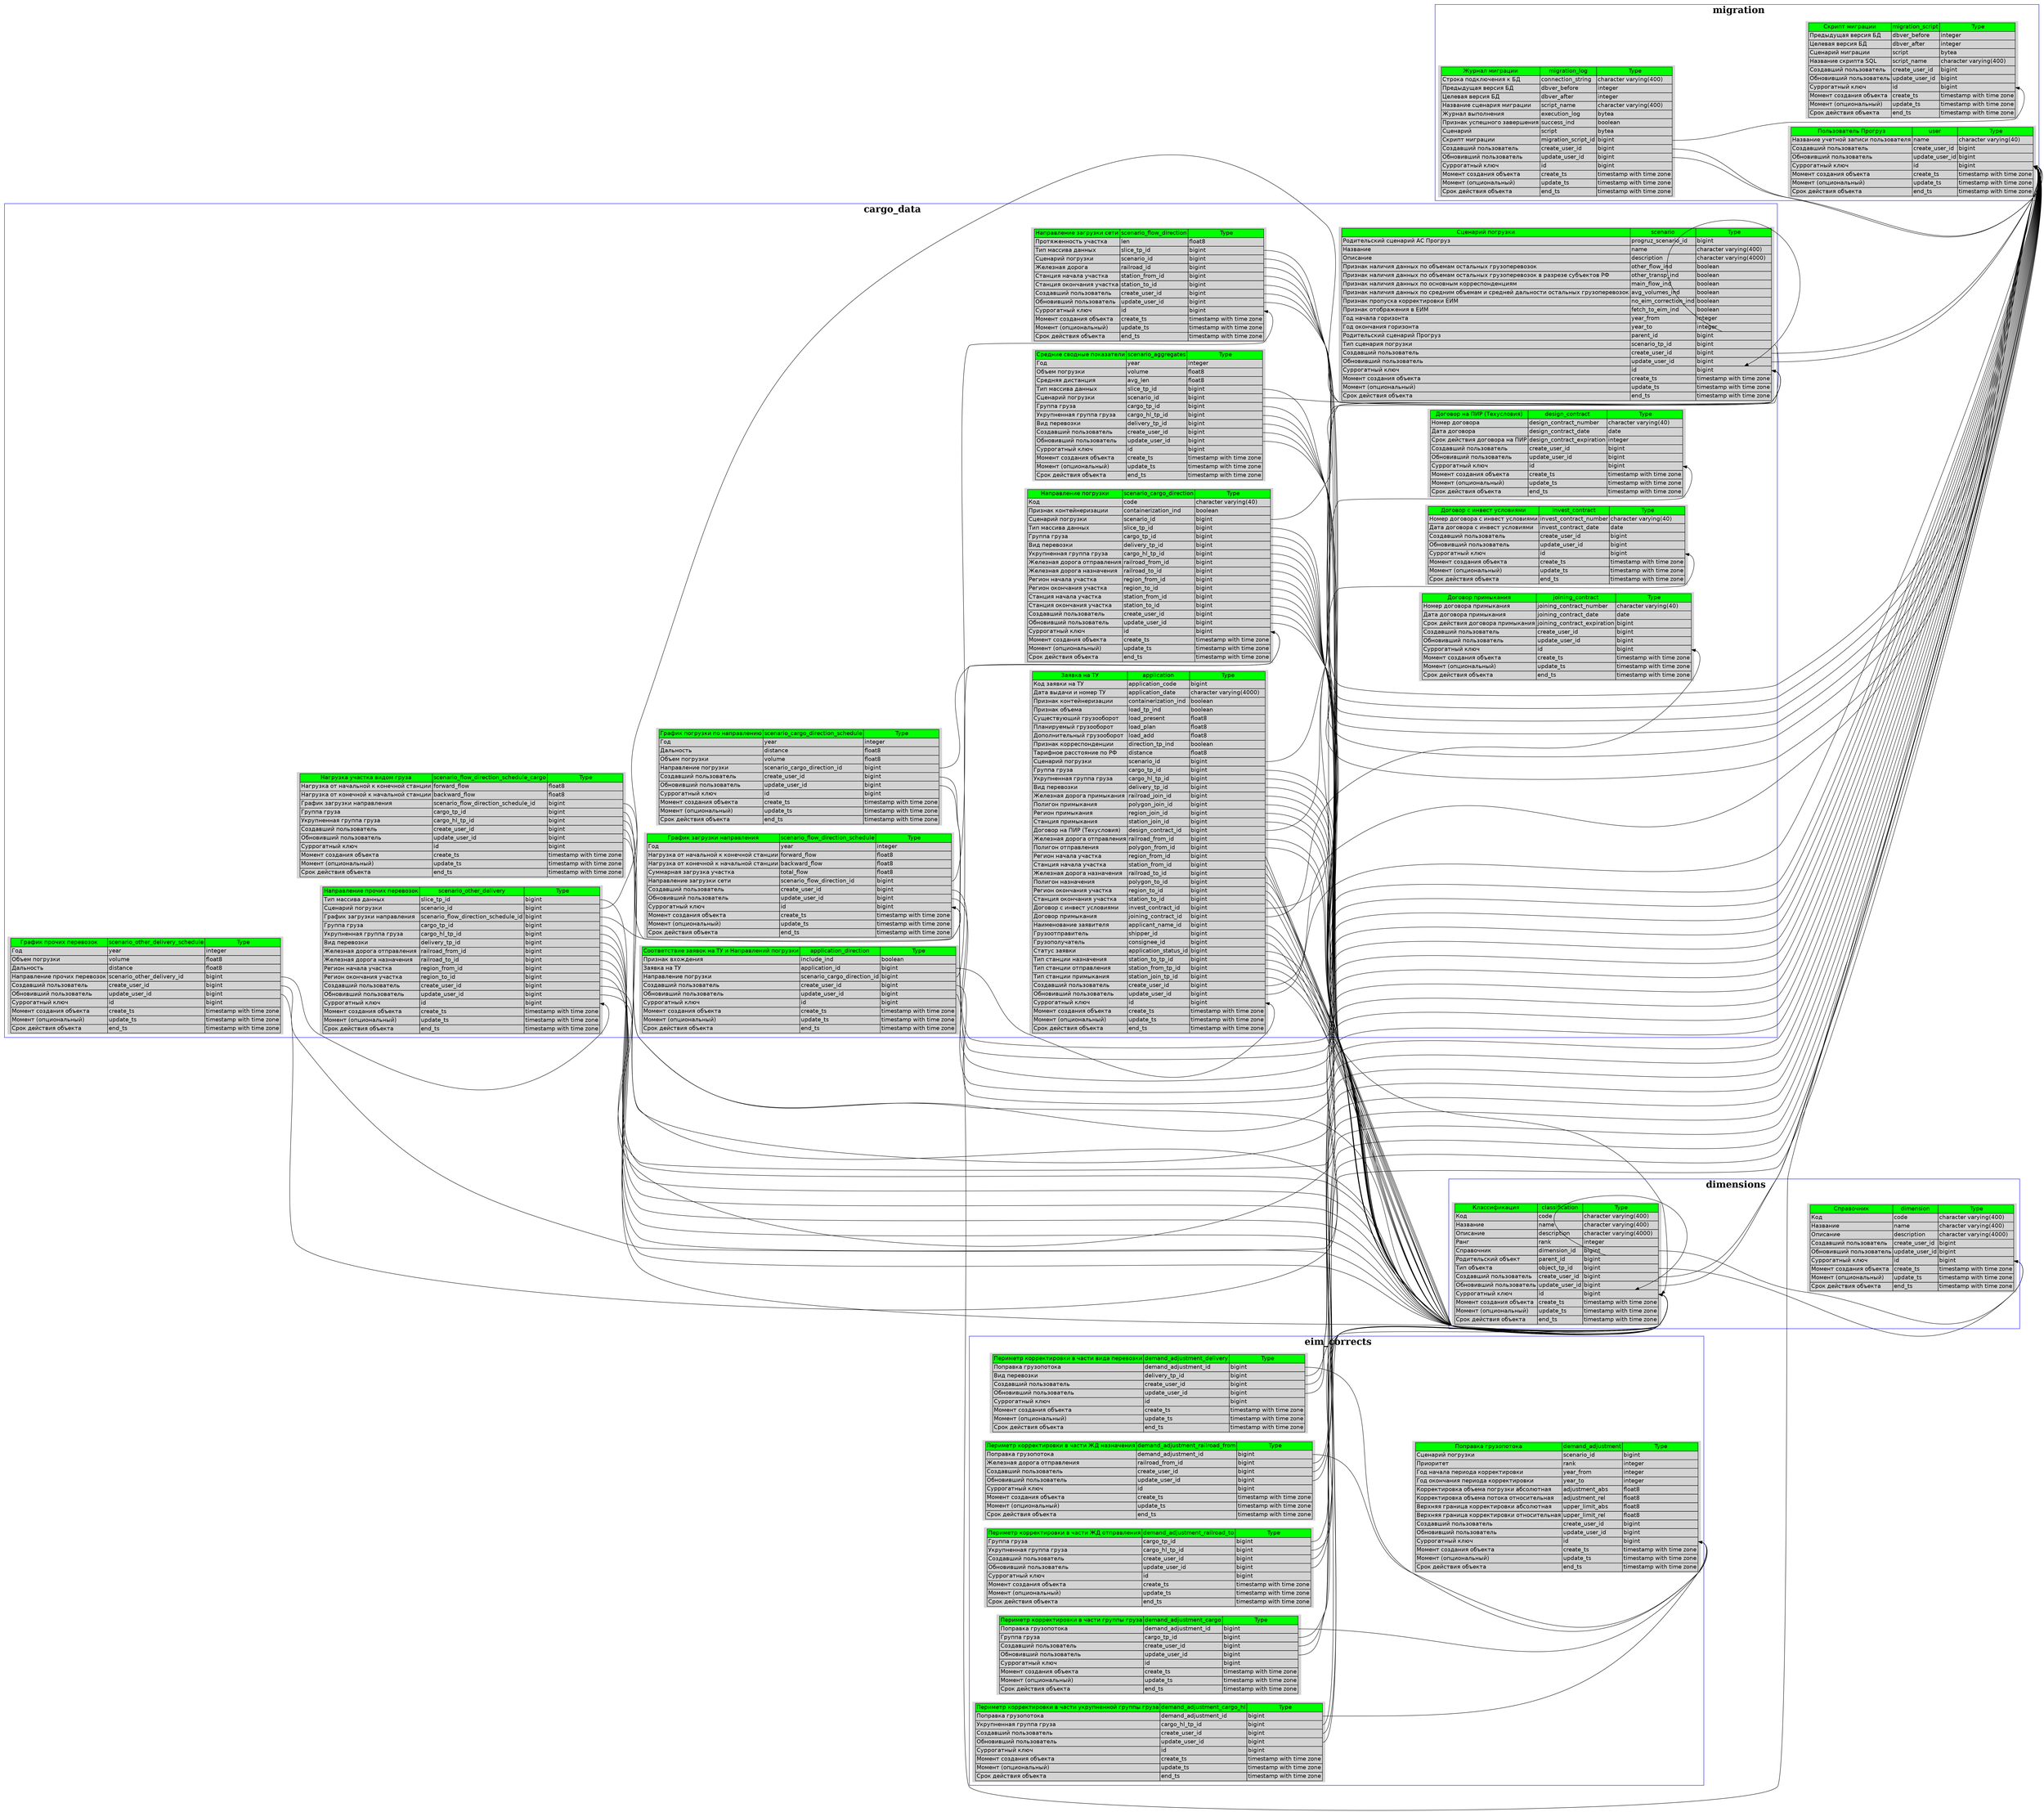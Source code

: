 digraph logic_model {
	graph [fontsize="25pt" layout=dot rankdir=LR ratio=auto]
	node [fontname=Helvetica]
	subgraph cluster_0 {
		node [fontname=Helvetica fontsize="15pt" shape=plaintext style=filled]
		color=blue
		label=< <B>migration</B>>
	}
	subgraph cluster_0 {
		node [fontname=Helvetica fontsize="15pt" shape=plaintext style=filled]
		color=blue
		label=< <B>migration</B>>
		"Журнал миграции" [label=<<TABLE BORDER="0" CELLBORDER="1" CELLSPACING="0"><TR><TD bgcolor="green">Журнал миграции</TD><TD bgcolor="green">migration_log</TD><TD bgcolor="green" PORT="0"> Type</TD></TR><TR><TD align="left">Строка подключения к БД</TD><TD align="left">connection_string</TD><TD align="left" PORT="1">character varying(400)</TD></TR><TR><TD align="left">Предыдущая версия БД</TD><TD align="left">dbver_before</TD><TD align="left" PORT="2">integer</TD></TR><TR><TD align="left">Целевая версия БД</TD><TD align="left">dbver_after</TD><TD align="left" PORT="3">integer</TD></TR><TR><TD align="left">Название сценария миграции</TD><TD align="left">script_name</TD><TD align="left" PORT="4">character varying(400)</TD></TR><TR><TD align="left">Журнал выполнения</TD><TD align="left">execution_log</TD><TD align="left" PORT="5">bytea</TD></TR><TR><TD align="left">Признак успешного завершения</TD><TD align="left">success_ind</TD><TD align="left" PORT="6">boolean</TD></TR><TR><TD align="left">Сценарий</TD><TD align="left">script</TD><TD align="left" PORT="7">bytea</TD></TR><TR><TD align="left">Скрипт миграции</TD><TD align="left">migration_script_id</TD><TD align="left" PORT="8">bigint</TD></TR><TR><TD align="left">Создавший пользователь</TD><TD align="left">create_user_id</TD><TD align="left" PORT="9">bigint</TD></TR><TR><TD align="left">Обновивший пользователь</TD><TD align="left">update_user_id</TD><TD align="left" PORT="10">bigint</TD></TR><TR><TD align="left">Суррогатный ключ</TD><TD align="left">id</TD><TD align="left" PORT="11">bigint</TD></TR><TR><TD align="left">Момент создания объекта</TD><TD align="left">create_ts</TD><TD align="left" PORT="12">timestamp with time zone</TD></TR><TR><TD align="left">Момент (опциональный)</TD><TD align="left">update_ts</TD><TD align="left" PORT="13">timestamp with time zone</TD></TR><TR><TD align="left">Срок действия объекта</TD><TD align="left">end_ts</TD><TD align="left" PORT="14">timestamp with time zone</TD></TR></TABLE>>]
		"Скрипт миграции" [label=<<TABLE BORDER="0" CELLBORDER="1" CELLSPACING="0"><TR><TD bgcolor="green">Скрипт миграции</TD><TD bgcolor="green">migration_script</TD><TD bgcolor="green" PORT="0"> Type</TD></TR><TR><TD align="left">Предыдущая версия БД</TD><TD align="left">dbver_before</TD><TD align="left" PORT="1">integer</TD></TR><TR><TD align="left">Целевая версия БД</TD><TD align="left">dbver_after</TD><TD align="left" PORT="2">integer</TD></TR><TR><TD align="left">Сценарий миграции</TD><TD align="left">script</TD><TD align="left" PORT="3">bytea</TD></TR><TR><TD align="left">Название скрипта SQL</TD><TD align="left">script_name</TD><TD align="left" PORT="4">character varying(400)</TD></TR><TR><TD align="left">Создавший пользователь</TD><TD align="left">create_user_id</TD><TD align="left" PORT="5">bigint</TD></TR><TR><TD align="left">Обновивший пользователь</TD><TD align="left">update_user_id</TD><TD align="left" PORT="6">bigint</TD></TR><TR><TD align="left">Суррогатный ключ</TD><TD align="left">id</TD><TD align="left" PORT="7">bigint</TD></TR><TR><TD align="left">Момент создания объекта</TD><TD align="left">create_ts</TD><TD align="left" PORT="8">timestamp with time zone</TD></TR><TR><TD align="left">Момент (опциональный)</TD><TD align="left">update_ts</TD><TD align="left" PORT="9">timestamp with time zone</TD></TR><TR><TD align="left">Срок действия объекта</TD><TD align="left">end_ts</TD><TD align="left" PORT="10">timestamp with time zone</TD></TR></TABLE>>]
		"Журнал миграции":8 -> "Скрипт миграции":7
		"Журнал миграции":9 -> "Пользователь Прогруз":4
		"Журнал миграции":10 -> "Пользователь Прогруз":4
	}
	subgraph cluster_1 {
		node [fontname=Helvetica fontsize="15pt" shape=plaintext style=filled]
		color=blue
		label=< <B>dimensions</B>>
	}
	subgraph cluster_1 {
		node [fontname=Helvetica fontsize="15pt" shape=plaintext style=filled]
		color=blue
		label=< <B>dimensions</B>>
		"Классификация" [label=<<TABLE BORDER="0" CELLBORDER="1" CELLSPACING="0"><TR><TD bgcolor="green">Классификация</TD><TD bgcolor="green">classification</TD><TD bgcolor="green" PORT="0"> Type</TD></TR><TR><TD align="left">Код</TD><TD align="left">code</TD><TD align="left" PORT="1">character varying(400)</TD></TR><TR><TD align="left">Название</TD><TD align="left">name</TD><TD align="left" PORT="2">character varying(400)</TD></TR><TR><TD align="left">Описание</TD><TD align="left">description</TD><TD align="left" PORT="3">character varying(4000)</TD></TR><TR><TD align="left">Ранг</TD><TD align="left">rank</TD><TD align="left" PORT="4">integer</TD></TR><TR><TD align="left">Справочник</TD><TD align="left">dimension_id</TD><TD align="left" PORT="5">bigint</TD></TR><TR><TD align="left">Родительский объект</TD><TD align="left">parent_id</TD><TD align="left" PORT="6">bigint</TD></TR><TR><TD align="left">Тип объекта</TD><TD align="left">object_tp_id</TD><TD align="left" PORT="7">bigint</TD></TR><TR><TD align="left">Создавший пользователь</TD><TD align="left">create_user_id</TD><TD align="left" PORT="8">bigint</TD></TR><TR><TD align="left">Обновивший пользователь</TD><TD align="left">update_user_id</TD><TD align="left" PORT="9">bigint</TD></TR><TR><TD align="left">Суррогатный ключ</TD><TD align="left">id</TD><TD align="left" PORT="10">bigint</TD></TR><TR><TD align="left">Момент создания объекта</TD><TD align="left">create_ts</TD><TD align="left" PORT="11">timestamp with time zone</TD></TR><TR><TD align="left">Момент (опциональный)</TD><TD align="left">update_ts</TD><TD align="left" PORT="12">timestamp with time zone</TD></TR><TR><TD align="left">Срок действия объекта</TD><TD align="left">end_ts</TD><TD align="left" PORT="13">timestamp with time zone</TD></TR></TABLE>>]
		"Справочник" [label=<<TABLE BORDER="0" CELLBORDER="1" CELLSPACING="0"><TR><TD bgcolor="green">Справочник</TD><TD bgcolor="green">dimension</TD><TD bgcolor="green" PORT="0"> Type</TD></TR><TR><TD align="left">Код</TD><TD align="left">code</TD><TD align="left" PORT="1">character varying(400)</TD></TR><TR><TD align="left">Название</TD><TD align="left">name</TD><TD align="left" PORT="2">character varying(400)</TD></TR><TR><TD align="left">Описание</TD><TD align="left">description</TD><TD align="left" PORT="3">character varying(4000)</TD></TR><TR><TD align="left">Создавший пользователь</TD><TD align="left">create_user_id</TD><TD align="left" PORT="4">bigint</TD></TR><TR><TD align="left">Обновивший пользователь</TD><TD align="left">update_user_id</TD><TD align="left" PORT="5">bigint</TD></TR><TR><TD align="left">Суррогатный ключ</TD><TD align="left">id</TD><TD align="left" PORT="6">bigint</TD></TR><TR><TD align="left">Момент создания объекта</TD><TD align="left">create_ts</TD><TD align="left" PORT="7">timestamp with time zone</TD></TR><TR><TD align="left">Момент (опциональный)</TD><TD align="left">update_ts</TD><TD align="left" PORT="8">timestamp with time zone</TD></TR><TR><TD align="left">Срок действия объекта</TD><TD align="left">end_ts</TD><TD align="left" PORT="9">timestamp with time zone</TD></TR></TABLE>>]
		"Пользователь Прогруз" [label=<<TABLE BORDER="0" CELLBORDER="1" CELLSPACING="0"><TR><TD bgcolor="green">Пользователь Прогруз</TD><TD bgcolor="green">user</TD><TD bgcolor="green" PORT="0"> Type</TD></TR><TR><TD align="left">Название учетной записи пользователя</TD><TD align="left">name</TD><TD align="left" PORT="1">character varying(40)</TD></TR><TR><TD align="left">Создавший пользователь</TD><TD align="left">create_user_id</TD><TD align="left" PORT="2">bigint</TD></TR><TR><TD align="left">Обновивший пользователь</TD><TD align="left">update_user_id</TD><TD align="left" PORT="3">bigint</TD></TR><TR><TD align="left">Суррогатный ключ</TD><TD align="left">id</TD><TD align="left" PORT="4">bigint</TD></TR><TR><TD align="left">Момент создания объекта</TD><TD align="left">create_ts</TD><TD align="left" PORT="5">timestamp with time zone</TD></TR><TR><TD align="left">Момент (опциональный)</TD><TD align="left">update_ts</TD><TD align="left" PORT="6">timestamp with time zone</TD></TR><TR><TD align="left">Срок действия объекта</TD><TD align="left">end_ts</TD><TD align="left" PORT="7">timestamp with time zone</TD></TR></TABLE>>]
		"Классификация":5 -> "Справочник":6
		"Классификация":6 -> "Классификация":10
		"Классификация":7 -> "Справочник":6
		"Классификация":8 -> "Пользователь Прогруз":4
		"Классификация":9 -> "Пользователь Прогруз":4
	}
	subgraph cluster_2 {
		node [fontname=Helvetica fontsize="15pt" shape=plaintext style=filled]
		color=blue
		label=< <B>cargo_data</B>>
	}
	subgraph cluster_2 {
		node [fontname=Helvetica fontsize="15pt" shape=plaintext style=filled]
		color=blue
		label=< <B>cargo_data</B>>
		"Сценарий погрузки" [label=<<TABLE BORDER="0" CELLBORDER="1" CELLSPACING="0"><TR><TD bgcolor="green">Сценарий погрузки</TD><TD bgcolor="green">scenario</TD><TD bgcolor="green" PORT="0"> Type</TD></TR><TR><TD align="left">Родительский сценарий АС Прогруз</TD><TD align="left">progruz_scenario_id</TD><TD align="left" PORT="1">bigint</TD></TR><TR><TD align="left">Название</TD><TD align="left">name</TD><TD align="left" PORT="2">character varying(400)</TD></TR><TR><TD align="left">Описание</TD><TD align="left">description</TD><TD align="left" PORT="3">character varying(4000)</TD></TR><TR><TD align="left">Признак наличия данных по объемам остальных грузоперевозок</TD><TD align="left">other_flow_ind</TD><TD align="left" PORT="4">boolean</TD></TR><TR><TD align="left">Признак наличия данных по объемам остальных грузоперевозок в разрезе субъектов РФ</TD><TD align="left">other_transp_ind</TD><TD align="left" PORT="5">boolean</TD></TR><TR><TD align="left">Признак наличия данных по основным корреспонденциям</TD><TD align="left">main_flow_ind</TD><TD align="left" PORT="6">boolean</TD></TR><TR><TD align="left">Признак наличия данных по средним объемам и средней дальности остальных грузоперевозок</TD><TD align="left">avg_volumes_ind</TD><TD align="left" PORT="7">boolean</TD></TR><TR><TD align="left">Признак пропуска корректировки ЕИМ</TD><TD align="left">no_eim_correction_ind</TD><TD align="left" PORT="8">boolean</TD></TR><TR><TD align="left">Признак отображения в ЕИМ</TD><TD align="left">fetch_to_eim_ind</TD><TD align="left" PORT="9">boolean</TD></TR><TR><TD align="left">Год начала горизонта</TD><TD align="left">year_from</TD><TD align="left" PORT="10">integer</TD></TR><TR><TD align="left">Год окончания горизонта</TD><TD align="left">year_to</TD><TD align="left" PORT="11">integer</TD></TR><TR><TD align="left">Родительский сценарий Прогруз</TD><TD align="left">parent_id</TD><TD align="left" PORT="12">bigint</TD></TR><TR><TD align="left">Тип сценария погрузки</TD><TD align="left">scenario_tp_id</TD><TD align="left" PORT="13">bigint</TD></TR><TR><TD align="left">Создавший пользователь</TD><TD align="left">create_user_id</TD><TD align="left" PORT="14">bigint</TD></TR><TR><TD align="left">Обновивший пользователь</TD><TD align="left">update_user_id</TD><TD align="left" PORT="15">bigint</TD></TR><TR><TD align="left">Суррогатный ключ</TD><TD align="left">id</TD><TD align="left" PORT="16">bigint</TD></TR><TR><TD align="left">Момент создания объекта</TD><TD align="left">create_ts</TD><TD align="left" PORT="17">timestamp with time zone</TD></TR><TR><TD align="left">Момент (опциональный)</TD><TD align="left">update_ts</TD><TD align="left" PORT="18">timestamp with time zone</TD></TR><TR><TD align="left">Срок действия объекта</TD><TD align="left">end_ts</TD><TD align="left" PORT="19">timestamp with time zone</TD></TR></TABLE>>]
		"Направление погрузки" [label=<<TABLE BORDER="0" CELLBORDER="1" CELLSPACING="0"><TR><TD bgcolor="green">Направление погрузки</TD><TD bgcolor="green">scenario_cargo_direction</TD><TD bgcolor="green" PORT="0"> Type</TD></TR><TR><TD align="left">Код</TD><TD align="left">code</TD><TD align="left" PORT="1">character varying(40)</TD></TR><TR><TD align="left">Признак контейнеризации</TD><TD align="left">containerization_ind</TD><TD align="left" PORT="2">boolean</TD></TR><TR><TD align="left">Сценарий погрузки</TD><TD align="left">scenario_id</TD><TD align="left" PORT="3">bigint</TD></TR><TR><TD align="left">Тип массива данных</TD><TD align="left">slice_tp_id</TD><TD align="left" PORT="4">bigint</TD></TR><TR><TD align="left">Группа груза</TD><TD align="left">cargo_tp_id</TD><TD align="left" PORT="5">bigint</TD></TR><TR><TD align="left">Вид перевозки</TD><TD align="left">delivery_tp_id</TD><TD align="left" PORT="6">bigint</TD></TR><TR><TD align="left">Укрупненная группа груза</TD><TD align="left">cargo_hl_tp_id</TD><TD align="left" PORT="7">bigint</TD></TR><TR><TD align="left">Железная дорога отправления</TD><TD align="left">railroad_from_id</TD><TD align="left" PORT="8">bigint</TD></TR><TR><TD align="left">Железная дорога назначения</TD><TD align="left">railroad_to_id</TD><TD align="left" PORT="9">bigint</TD></TR><TR><TD align="left">Регион начала участка</TD><TD align="left">region_from_id</TD><TD align="left" PORT="10">bigint</TD></TR><TR><TD align="left">Регион окончания участка</TD><TD align="left">region_to_id</TD><TD align="left" PORT="11">bigint</TD></TR><TR><TD align="left">Станция начала участка</TD><TD align="left">station_from_id</TD><TD align="left" PORT="12">bigint</TD></TR><TR><TD align="left">Станция окончания участка</TD><TD align="left">station_to_id</TD><TD align="left" PORT="13">bigint</TD></TR><TR><TD align="left">Создавший пользователь</TD><TD align="left">create_user_id</TD><TD align="left" PORT="14">bigint</TD></TR><TR><TD align="left">Обновивший пользователь</TD><TD align="left">update_user_id</TD><TD align="left" PORT="15">bigint</TD></TR><TR><TD align="left">Суррогатный ключ</TD><TD align="left">id</TD><TD align="left" PORT="16">bigint</TD></TR><TR><TD align="left">Момент создания объекта</TD><TD align="left">create_ts</TD><TD align="left" PORT="17">timestamp with time zone</TD></TR><TR><TD align="left">Момент (опциональный)</TD><TD align="left">update_ts</TD><TD align="left" PORT="18">timestamp with time zone</TD></TR><TR><TD align="left">Срок действия объекта</TD><TD align="left">end_ts</TD><TD align="left" PORT="19">timestamp with time zone</TD></TR></TABLE>>]
		"График погрузки по направлению" [label=<<TABLE BORDER="0" CELLBORDER="1" CELLSPACING="0"><TR><TD bgcolor="green">График погрузки по направлению</TD><TD bgcolor="green">scenario_cargo_direction_schedule</TD><TD bgcolor="green" PORT="0"> Type</TD></TR><TR><TD align="left">Год</TD><TD align="left">year</TD><TD align="left" PORT="1">integer</TD></TR><TR><TD align="left">Дальность</TD><TD align="left">distance</TD><TD align="left" PORT="2">float8</TD></TR><TR><TD align="left">Объем погрузки</TD><TD align="left">volume</TD><TD align="left" PORT="3">float8</TD></TR><TR><TD align="left">Направление погрузки</TD><TD align="left">scenario_cargo_direction_id</TD><TD align="left" PORT="4">bigint</TD></TR><TR><TD align="left">Создавший пользователь</TD><TD align="left">create_user_id</TD><TD align="left" PORT="5">bigint</TD></TR><TR><TD align="left">Обновивший пользователь</TD><TD align="left">update_user_id</TD><TD align="left" PORT="6">bigint</TD></TR><TR><TD align="left">Суррогатный ключ</TD><TD align="left">id</TD><TD align="left" PORT="7">bigint</TD></TR><TR><TD align="left">Момент создания объекта</TD><TD align="left">create_ts</TD><TD align="left" PORT="8">timestamp with time zone</TD></TR><TR><TD align="left">Момент (опциональный)</TD><TD align="left">update_ts</TD><TD align="left" PORT="9">timestamp with time zone</TD></TR><TR><TD align="left">Срок действия объекта</TD><TD align="left">end_ts</TD><TD align="left" PORT="10">timestamp with time zone</TD></TR></TABLE>>]
		"Направление загрузки сети" [label=<<TABLE BORDER="0" CELLBORDER="1" CELLSPACING="0"><TR><TD bgcolor="green">Направление загрузки сети</TD><TD bgcolor="green">scenario_flow_direction</TD><TD bgcolor="green" PORT="0"> Type</TD></TR><TR><TD align="left">Протяженность участка</TD><TD align="left">len</TD><TD align="left" PORT="1">float8</TD></TR><TR><TD align="left">Тип массива данных</TD><TD align="left">slice_tp_id</TD><TD align="left" PORT="2">bigint</TD></TR><TR><TD align="left">Сценарий погрузки</TD><TD align="left">scenario_id</TD><TD align="left" PORT="3">bigint</TD></TR><TR><TD align="left">Железная дорога</TD><TD align="left">railroad_id</TD><TD align="left" PORT="4">bigint</TD></TR><TR><TD align="left">Станция начала участка</TD><TD align="left">station_from_id</TD><TD align="left" PORT="5">bigint</TD></TR><TR><TD align="left">Станция окончания участка</TD><TD align="left">station_to_id</TD><TD align="left" PORT="6">bigint</TD></TR><TR><TD align="left">Создавший пользователь</TD><TD align="left">create_user_id</TD><TD align="left" PORT="7">bigint</TD></TR><TR><TD align="left">Обновивший пользователь</TD><TD align="left">update_user_id</TD><TD align="left" PORT="8">bigint</TD></TR><TR><TD align="left">Суррогатный ключ</TD><TD align="left">id</TD><TD align="left" PORT="9">bigint</TD></TR><TR><TD align="left">Момент создания объекта</TD><TD align="left">create_ts</TD><TD align="left" PORT="10">timestamp with time zone</TD></TR><TR><TD align="left">Момент (опциональный)</TD><TD align="left">update_ts</TD><TD align="left" PORT="11">timestamp with time zone</TD></TR><TR><TD align="left">Срок действия объекта</TD><TD align="left">end_ts</TD><TD align="left" PORT="12">timestamp with time zone</TD></TR></TABLE>>]
		"График загрузки направления" [label=<<TABLE BORDER="0" CELLBORDER="1" CELLSPACING="0"><TR><TD bgcolor="green">График загрузки направления</TD><TD bgcolor="green">scenario_flow_direction_schedule</TD><TD bgcolor="green" PORT="0"> Type</TD></TR><TR><TD align="left">Год</TD><TD align="left">year</TD><TD align="left" PORT="1">integer</TD></TR><TR><TD align="left">Нагрузка от начальной к конечной станции</TD><TD align="left">forward_flow</TD><TD align="left" PORT="2">float8</TD></TR><TR><TD align="left">Нагрузка от конечной к начальной станции</TD><TD align="left">backward_flow</TD><TD align="left" PORT="3">float8</TD></TR><TR><TD align="left">Суммарная загрузка участка</TD><TD align="left">total_flow</TD><TD align="left" PORT="4">float8</TD></TR><TR><TD align="left">Направление загрузки сети</TD><TD align="left">scenario_flow_direction_id</TD><TD align="left" PORT="5">bigint</TD></TR><TR><TD align="left">Создавший пользователь</TD><TD align="left">create_user_id</TD><TD align="left" PORT="6">bigint</TD></TR><TR><TD align="left">Обновивший пользователь</TD><TD align="left">update_user_id</TD><TD align="left" PORT="7">bigint</TD></TR><TR><TD align="left">Суррогатный ключ</TD><TD align="left">id</TD><TD align="left" PORT="8">bigint</TD></TR><TR><TD align="left">Момент создания объекта</TD><TD align="left">create_ts</TD><TD align="left" PORT="9">timestamp with time zone</TD></TR><TR><TD align="left">Момент (опциональный)</TD><TD align="left">update_ts</TD><TD align="left" PORT="10">timestamp with time zone</TD></TR><TR><TD align="left">Срок действия объекта</TD><TD align="left">end_ts</TD><TD align="left" PORT="11">timestamp with time zone</TD></TR></TABLE>>]
		"Нагрузка участка видом груза" [label=<<TABLE BORDER="0" CELLBORDER="1" CELLSPACING="0"><TR><TD bgcolor="green">Нагрузка участка видом груза</TD><TD bgcolor="green">scenario_flow_direction_schedule_cargo</TD><TD bgcolor="green" PORT="0"> Type</TD></TR><TR><TD align="left">Нагрузка от начальной к конечной станции</TD><TD align="left">forward_flow</TD><TD align="left" PORT="1">float8</TD></TR><TR><TD align="left">Нагрузка от конечной к начальной станции</TD><TD align="left">backward_flow</TD><TD align="left" PORT="2">float8</TD></TR><TR><TD align="left">График загрузки направления</TD><TD align="left">scenario_flow_direction_schedule_id</TD><TD align="left" PORT="3">bigint</TD></TR><TR><TD align="left">Группа груза</TD><TD align="left">cargo_tp_id</TD><TD align="left" PORT="4">bigint</TD></TR><TR><TD align="left">Укрупненная группа груза</TD><TD align="left">cargo_hl_tp_id</TD><TD align="left" PORT="5">bigint</TD></TR><TR><TD align="left">Создавший пользователь</TD><TD align="left">create_user_id</TD><TD align="left" PORT="6">bigint</TD></TR><TR><TD align="left">Обновивший пользователь</TD><TD align="left">update_user_id</TD><TD align="left" PORT="7">bigint</TD></TR><TR><TD align="left">Суррогатный ключ</TD><TD align="left">id</TD><TD align="left" PORT="8">bigint</TD></TR><TR><TD align="left">Момент создания объекта</TD><TD align="left">create_ts</TD><TD align="left" PORT="9">timestamp with time zone</TD></TR><TR><TD align="left">Момент (опциональный)</TD><TD align="left">update_ts</TD><TD align="left" PORT="10">timestamp with time zone</TD></TR><TR><TD align="left">Срок действия объекта</TD><TD align="left">end_ts</TD><TD align="left" PORT="11">timestamp with time zone</TD></TR></TABLE>>]
		"Средние сводные показатели" [label=<<TABLE BORDER="0" CELLBORDER="1" CELLSPACING="0"><TR><TD bgcolor="green">Средние сводные показатели</TD><TD bgcolor="green">scenario_aggregates</TD><TD bgcolor="green" PORT="0"> Type</TD></TR><TR><TD align="left">Год</TD><TD align="left">year</TD><TD align="left" PORT="1">integer</TD></TR><TR><TD align="left">Объем погрузки</TD><TD align="left">volume</TD><TD align="left" PORT="2">float8</TD></TR><TR><TD align="left">Средняя дистанция</TD><TD align="left">avg_len</TD><TD align="left" PORT="3">float8</TD></TR><TR><TD align="left">Тип массива данных</TD><TD align="left">slice_tp_id</TD><TD align="left" PORT="4">bigint</TD></TR><TR><TD align="left">Сценарий погрузки</TD><TD align="left">scenario_id</TD><TD align="left" PORT="5">bigint</TD></TR><TR><TD align="left">Группа груза</TD><TD align="left">cargo_tp_id</TD><TD align="left" PORT="6">bigint</TD></TR><TR><TD align="left">Укрупненная группа груза</TD><TD align="left">cargo_hl_tp_id</TD><TD align="left" PORT="7">bigint</TD></TR><TR><TD align="left">Вид перевозки</TD><TD align="left">delivery_tp_id</TD><TD align="left" PORT="8">bigint</TD></TR><TR><TD align="left">Создавший пользователь</TD><TD align="left">create_user_id</TD><TD align="left" PORT="9">bigint</TD></TR><TR><TD align="left">Обновивший пользователь</TD><TD align="left">update_user_id</TD><TD align="left" PORT="10">bigint</TD></TR><TR><TD align="left">Суррогатный ключ</TD><TD align="left">id</TD><TD align="left" PORT="11">bigint</TD></TR><TR><TD align="left">Момент создания объекта</TD><TD align="left">create_ts</TD><TD align="left" PORT="12">timestamp with time zone</TD></TR><TR><TD align="left">Момент (опциональный)</TD><TD align="left">update_ts</TD><TD align="left" PORT="13">timestamp with time zone</TD></TR><TR><TD align="left">Срок действия объекта</TD><TD align="left">end_ts</TD><TD align="left" PORT="14">timestamp with time zone</TD></TR></TABLE>>]
		"Направление прочих перевозок" [label=<<TABLE BORDER="0" CELLBORDER="1" CELLSPACING="0"><TR><TD bgcolor="green">Направление прочих перевозок</TD><TD bgcolor="green">scenario_other_delivery</TD><TD bgcolor="green" PORT="0"> Type</TD></TR><TR><TD align="left">Тип массива данных</TD><TD align="left">slice_tp_id</TD><TD align="left" PORT="1">bigint</TD></TR><TR><TD align="left">Сценарий погрузки</TD><TD align="left">scenario_id</TD><TD align="left" PORT="2">bigint</TD></TR><TR><TD align="left">График загрузки направления</TD><TD align="left">scenario_flow_direction_schedule_id</TD><TD align="left" PORT="3">bigint</TD></TR><TR><TD align="left">Группа груза</TD><TD align="left">cargo_tp_id</TD><TD align="left" PORT="4">bigint</TD></TR><TR><TD align="left">Укрупненная группа груза</TD><TD align="left">cargo_hl_tp_id</TD><TD align="left" PORT="5">bigint</TD></TR><TR><TD align="left">Вид перевозки</TD><TD align="left">delivery_tp_id</TD><TD align="left" PORT="6">bigint</TD></TR><TR><TD align="left">Железная дорога отправления</TD><TD align="left">railroad_from_id</TD><TD align="left" PORT="7">bigint</TD></TR><TR><TD align="left">Железная дорога назначения</TD><TD align="left">railroad_to_id</TD><TD align="left" PORT="8">bigint</TD></TR><TR><TD align="left">Регион начала участка</TD><TD align="left">region_from_id</TD><TD align="left" PORT="9">bigint</TD></TR><TR><TD align="left">Регион окончания участка</TD><TD align="left">region_to_id</TD><TD align="left" PORT="10">bigint</TD></TR><TR><TD align="left">Создавший пользователь</TD><TD align="left">create_user_id</TD><TD align="left" PORT="11">bigint</TD></TR><TR><TD align="left">Обновивший пользователь</TD><TD align="left">update_user_id</TD><TD align="left" PORT="12">bigint</TD></TR><TR><TD align="left">Суррогатный ключ</TD><TD align="left">id</TD><TD align="left" PORT="13">bigint</TD></TR><TR><TD align="left">Момент создания объекта</TD><TD align="left">create_ts</TD><TD align="left" PORT="14">timestamp with time zone</TD></TR><TR><TD align="left">Момент (опциональный)</TD><TD align="left">update_ts</TD><TD align="left" PORT="15">timestamp with time zone</TD></TR><TR><TD align="left">Срок действия объекта</TD><TD align="left">end_ts</TD><TD align="left" PORT="16">timestamp with time zone</TD></TR></TABLE>>]
		"График прочих перевозок" [label=<<TABLE BORDER="0" CELLBORDER="1" CELLSPACING="0"><TR><TD bgcolor="green">График прочих перевозок</TD><TD bgcolor="green">scenario_other_delivery_schedule</TD><TD bgcolor="green" PORT="0"> Type</TD></TR><TR><TD align="left">Год</TD><TD align="left">year</TD><TD align="left" PORT="1">integer</TD></TR><TR><TD align="left">Объем погрузки</TD><TD align="left">volume</TD><TD align="left" PORT="2">float8</TD></TR><TR><TD align="left">Дальность</TD><TD align="left">distance</TD><TD align="left" PORT="3">float8</TD></TR><TR><TD align="left">Направление прочих перевозок</TD><TD align="left">scenario_other_delivery_id</TD><TD align="left" PORT="4">bigint</TD></TR><TR><TD align="left">Создавший пользователь</TD><TD align="left">create_user_id</TD><TD align="left" PORT="5">bigint</TD></TR><TR><TD align="left">Обновивший пользователь</TD><TD align="left">update_user_id</TD><TD align="left" PORT="6">bigint</TD></TR><TR><TD align="left">Суррогатный ключ</TD><TD align="left">id</TD><TD align="left" PORT="7">bigint</TD></TR><TR><TD align="left">Момент создания объекта</TD><TD align="left">create_ts</TD><TD align="left" PORT="8">timestamp with time zone</TD></TR><TR><TD align="left">Момент (опциональный)</TD><TD align="left">update_ts</TD><TD align="left" PORT="9">timestamp with time zone</TD></TR><TR><TD align="left">Срок действия объекта</TD><TD align="left">end_ts</TD><TD align="left" PORT="10">timestamp with time zone</TD></TR></TABLE>>]
		"Договор на ПИР (Техусловия)" [label=<<TABLE BORDER="0" CELLBORDER="1" CELLSPACING="0"><TR><TD bgcolor="green">Договор на ПИР (Техусловия)</TD><TD bgcolor="green">design_contract</TD><TD bgcolor="green" PORT="0"> Type</TD></TR><TR><TD align="left">Номер договора</TD><TD align="left">design_contract_number</TD><TD align="left" PORT="1">character varying(40)</TD></TR><TR><TD align="left">Дата договора</TD><TD align="left">design_contract_date</TD><TD align="left" PORT="2">date</TD></TR><TR><TD align="left">Срок действия договора на ПИР</TD><TD align="left">design_contract_expiration</TD><TD align="left" PORT="3">integer</TD></TR><TR><TD align="left">Создавший пользователь</TD><TD align="left">create_user_id</TD><TD align="left" PORT="4">bigint</TD></TR><TR><TD align="left">Обновивший пользователь</TD><TD align="left">update_user_id</TD><TD align="left" PORT="5">bigint</TD></TR><TR><TD align="left">Суррогатный ключ</TD><TD align="left">id</TD><TD align="left" PORT="6">bigint</TD></TR><TR><TD align="left">Момент создания объекта</TD><TD align="left">create_ts</TD><TD align="left" PORT="7">timestamp with time zone</TD></TR><TR><TD align="left">Момент (опциональный)</TD><TD align="left">update_ts</TD><TD align="left" PORT="8">timestamp with time zone</TD></TR><TR><TD align="left">Срок действия объекта</TD><TD align="left">end_ts</TD><TD align="left" PORT="9">timestamp with time zone</TD></TR></TABLE>>]
		"Договор примыкания" [label=<<TABLE BORDER="0" CELLBORDER="1" CELLSPACING="0"><TR><TD bgcolor="green">Договор примыкания</TD><TD bgcolor="green">joining_contract</TD><TD bgcolor="green" PORT="0"> Type</TD></TR><TR><TD align="left">Номер договора примыкания</TD><TD align="left">joining_contract_number</TD><TD align="left" PORT="1">character varying(40)</TD></TR><TR><TD align="left">Дата договора примыкания</TD><TD align="left">joining_contract_date</TD><TD align="left" PORT="2">date</TD></TR><TR><TD align="left">Срок действия договора примыкания</TD><TD align="left">joining_contract_expiration</TD><TD align="left" PORT="3">bigint</TD></TR><TR><TD align="left">Создавший пользователь</TD><TD align="left">create_user_id</TD><TD align="left" PORT="4">bigint</TD></TR><TR><TD align="left">Обновивший пользователь</TD><TD align="left">update_user_id</TD><TD align="left" PORT="5">bigint</TD></TR><TR><TD align="left">Суррогатный ключ</TD><TD align="left">id</TD><TD align="left" PORT="6">bigint</TD></TR><TR><TD align="left">Момент создания объекта</TD><TD align="left">create_ts</TD><TD align="left" PORT="7">timestamp with time zone</TD></TR><TR><TD align="left">Момент (опциональный)</TD><TD align="left">update_ts</TD><TD align="left" PORT="8">timestamp with time zone</TD></TR><TR><TD align="left">Срок действия объекта</TD><TD align="left">end_ts</TD><TD align="left" PORT="9">timestamp with time zone</TD></TR></TABLE>>]
		"Договор с инвест условиями" [label=<<TABLE BORDER="0" CELLBORDER="1" CELLSPACING="0"><TR><TD bgcolor="green">Договор с инвест условиями</TD><TD bgcolor="green">invest_contract</TD><TD bgcolor="green" PORT="0"> Type</TD></TR><TR><TD align="left">Номер договора с инвест условиями</TD><TD align="left">invest_contract_number</TD><TD align="left" PORT="1">character varying(40)</TD></TR><TR><TD align="left">Дата договора с инвест условиями</TD><TD align="left">invest_contract_date</TD><TD align="left" PORT="2">date</TD></TR><TR><TD align="left">Создавший пользователь</TD><TD align="left">create_user_id</TD><TD align="left" PORT="3">bigint</TD></TR><TR><TD align="left">Обновивший пользователь</TD><TD align="left">update_user_id</TD><TD align="left" PORT="4">bigint</TD></TR><TR><TD align="left">Суррогатный ключ</TD><TD align="left">id</TD><TD align="left" PORT="5">bigint</TD></TR><TR><TD align="left">Момент создания объекта</TD><TD align="left">create_ts</TD><TD align="left" PORT="6">timestamp with time zone</TD></TR><TR><TD align="left">Момент (опциональный)</TD><TD align="left">update_ts</TD><TD align="left" PORT="7">timestamp with time zone</TD></TR><TR><TD align="left">Срок действия объекта</TD><TD align="left">end_ts</TD><TD align="left" PORT="8">timestamp with time zone</TD></TR></TABLE>>]
		"Заявка на ТУ" [label=<<TABLE BORDER="0" CELLBORDER="1" CELLSPACING="0"><TR><TD bgcolor="green">Заявка на ТУ</TD><TD bgcolor="green">application</TD><TD bgcolor="green" PORT="0"> Type</TD></TR><TR><TD align="left">Код заявки на ТУ</TD><TD align="left">application_code</TD><TD align="left" PORT="1">bigint</TD></TR><TR><TD align="left">Дата выдачи и номер ТУ</TD><TD align="left">application_date</TD><TD align="left" PORT="2">character varying(4000)</TD></TR><TR><TD align="left">Признак контейнеризации</TD><TD align="left">containerization_ind</TD><TD align="left" PORT="3">boolean</TD></TR><TR><TD align="left">Признак объема</TD><TD align="left">load_tp_ind</TD><TD align="left" PORT="4">boolean</TD></TR><TR><TD align="left">Существующий грузооборот</TD><TD align="left">load_present</TD><TD align="left" PORT="5">float8</TD></TR><TR><TD align="left">Планируемый грузооборот</TD><TD align="left">load_plan</TD><TD align="left" PORT="6">float8</TD></TR><TR><TD align="left">Дополнительный грузооборот</TD><TD align="left">load_add</TD><TD align="left" PORT="7">float8</TD></TR><TR><TD align="left">Признак корреспонденции</TD><TD align="left">direction_tp_ind</TD><TD align="left" PORT="8">boolean</TD></TR><TR><TD align="left">Тарифное расстояние по РФ</TD><TD align="left">distance</TD><TD align="left" PORT="9">float8</TD></TR><TR><TD align="left">Сценарий погрузки</TD><TD align="left">scenario_id</TD><TD align="left" PORT="10">bigint</TD></TR><TR><TD align="left">Группа груза</TD><TD align="left">cargo_tp_id</TD><TD align="left" PORT="11">bigint</TD></TR><TR><TD align="left">Укрупненная группа груза</TD><TD align="left">cargo_hl_tp_id</TD><TD align="left" PORT="12">bigint</TD></TR><TR><TD align="left">Вид перевозки</TD><TD align="left">delivery_tp_id</TD><TD align="left" PORT="13">bigint</TD></TR><TR><TD align="left">Железная дорога примыкания</TD><TD align="left">railroad_join_id</TD><TD align="left" PORT="14">bigint</TD></TR><TR><TD align="left">Полигон примыкания</TD><TD align="left">polygon_join_id</TD><TD align="left" PORT="15">bigint</TD></TR><TR><TD align="left">Регион примыкания</TD><TD align="left">region_join_id</TD><TD align="left" PORT="16">bigint</TD></TR><TR><TD align="left">Станция примыкания</TD><TD align="left">station_join_id</TD><TD align="left" PORT="17">bigint</TD></TR><TR><TD align="left">Договор на ПИР (Техусловия)</TD><TD align="left">design_contract_id</TD><TD align="left" PORT="18">bigint</TD></TR><TR><TD align="left">Железная дорога отправления</TD><TD align="left">railroad_from_id</TD><TD align="left" PORT="19">bigint</TD></TR><TR><TD align="left">Полигон отправления</TD><TD align="left">polygon_from_id</TD><TD align="left" PORT="20">bigint</TD></TR><TR><TD align="left">Регион начала участка</TD><TD align="left">region_from_id</TD><TD align="left" PORT="21">bigint</TD></TR><TR><TD align="left">Станция начала участка</TD><TD align="left">station_from_id</TD><TD align="left" PORT="22">bigint</TD></TR><TR><TD align="left">Железная дорога назначения</TD><TD align="left">railroad_to_id</TD><TD align="left" PORT="23">bigint</TD></TR><TR><TD align="left">Полигон назначения</TD><TD align="left">polygon_to_id</TD><TD align="left" PORT="24">bigint</TD></TR><TR><TD align="left">Регион окончания участка</TD><TD align="left">region_to_id</TD><TD align="left" PORT="25">bigint</TD></TR><TR><TD align="left">Станция окончания участка</TD><TD align="left">station_to_id</TD><TD align="left" PORT="26">bigint</TD></TR><TR><TD align="left">Договор с инвест условиями</TD><TD align="left">invest_contract_id</TD><TD align="left" PORT="27">bigint</TD></TR><TR><TD align="left">Договор примыкания</TD><TD align="left">joining_contract_id</TD><TD align="left" PORT="28">bigint</TD></TR><TR><TD align="left">Наименование заявителя</TD><TD align="left">applicant_name_id</TD><TD align="left" PORT="29">bigint</TD></TR><TR><TD align="left">Грузоотправитель</TD><TD align="left">shipper_id</TD><TD align="left" PORT="30">bigint</TD></TR><TR><TD align="left">Грузополучатель</TD><TD align="left">consignee_id</TD><TD align="left" PORT="31">bigint</TD></TR><TR><TD align="left">Статус заявки</TD><TD align="left">application_status_id</TD><TD align="left" PORT="32">bigint</TD></TR><TR><TD align="left">Тип станции назначения</TD><TD align="left">station_to_tp_id</TD><TD align="left" PORT="33">bigint</TD></TR><TR><TD align="left">Тип станции отправления</TD><TD align="left">station_from_tp_id</TD><TD align="left" PORT="34">bigint</TD></TR><TR><TD align="left">Тип станции примыкания</TD><TD align="left">station_join_tp_id</TD><TD align="left" PORT="35">bigint</TD></TR><TR><TD align="left">Создавший пользователь</TD><TD align="left">create_user_id</TD><TD align="left" PORT="36">bigint</TD></TR><TR><TD align="left">Обновивший пользователь</TD><TD align="left">update_user_id</TD><TD align="left" PORT="37">bigint</TD></TR><TR><TD align="left">Суррогатный ключ</TD><TD align="left">id</TD><TD align="left" PORT="38">bigint</TD></TR><TR><TD align="left">Момент создания объекта</TD><TD align="left">create_ts</TD><TD align="left" PORT="39">timestamp with time zone</TD></TR><TR><TD align="left">Момент (опциональный)</TD><TD align="left">update_ts</TD><TD align="left" PORT="40">timestamp with time zone</TD></TR><TR><TD align="left">Срок действия объекта</TD><TD align="left">end_ts</TD><TD align="left" PORT="41">timestamp with time zone</TD></TR></TABLE>>]
		"Соответствие заявок на ТУ и Направлений погрузки" [label=<<TABLE BORDER="0" CELLBORDER="1" CELLSPACING="0"><TR><TD bgcolor="green">Соответствие заявок на ТУ и Направлений погрузки</TD><TD bgcolor="green">application_direction</TD><TD bgcolor="green" PORT="0"> Type</TD></TR><TR><TD align="left">Признак вхождения</TD><TD align="left">include_ind</TD><TD align="left" PORT="1">boolean</TD></TR><TR><TD align="left">Заявка на ТУ</TD><TD align="left">application_id</TD><TD align="left" PORT="2">bigint</TD></TR><TR><TD align="left">Направление погрузки</TD><TD align="left">scenario_cargo_direction_id</TD><TD align="left" PORT="3">bigint</TD></TR><TR><TD align="left">Создавший пользователь</TD><TD align="left">create_user_id</TD><TD align="left" PORT="4">bigint</TD></TR><TR><TD align="left">Обновивший пользователь</TD><TD align="left">update_user_id</TD><TD align="left" PORT="5">bigint</TD></TR><TR><TD align="left">Суррогатный ключ</TD><TD align="left">id</TD><TD align="left" PORT="6">bigint</TD></TR><TR><TD align="left">Момент создания объекта</TD><TD align="left">create_ts</TD><TD align="left" PORT="7">timestamp with time zone</TD></TR><TR><TD align="left">Момент (опциональный)</TD><TD align="left">update_ts</TD><TD align="left" PORT="8">timestamp with time zone</TD></TR><TR><TD align="left">Срок действия объекта</TD><TD align="left">end_ts</TD><TD align="left" PORT="9">timestamp with time zone</TD></TR></TABLE>>]
		"Сценарий погрузки":12 -> "Сценарий погрузки":16
		"Сценарий погрузки":13 -> "Классификация":10
		"Сценарий погрузки":14 -> "Пользователь Прогруз":4
		"Сценарий погрузки":15 -> "Пользователь Прогруз":4
		"Направление погрузки":3 -> "Сценарий погрузки":16
		"Направление погрузки":4 -> "Классификация":10
		"Направление погрузки":5 -> "Классификация":10
		"Направление погрузки":6 -> "Классификация":10
		"Направление погрузки":7 -> "Классификация":10
		"Направление погрузки":8 -> "Классификация":10
		"Направление погрузки":9 -> "Классификация":10
		"Направление погрузки":10 -> "Классификация":10
		"Направление погрузки":11 -> "Классификация":10
		"Направление погрузки":12 -> "Классификация":10
		"Направление погрузки":13 -> "Классификация":10
		"Направление погрузки":14 -> "Пользователь Прогруз":4
		"Направление погрузки":15 -> "Пользователь Прогруз":4
		"График погрузки по направлению":4 -> "Направление погрузки":16
		"График погрузки по направлению":5 -> "Пользователь Прогруз":4
		"График погрузки по направлению":6 -> "Пользователь Прогруз":4
		"Направление загрузки сети":2 -> "Классификация":10
		"Направление загрузки сети":3 -> "Сценарий погрузки":16
		"Направление загрузки сети":4 -> "Классификация":10
		"Направление загрузки сети":5 -> "Классификация":10
		"Направление загрузки сети":6 -> "Классификация":10
		"Направление загрузки сети":7 -> "Пользователь Прогруз":4
		"Направление загрузки сети":8 -> "Пользователь Прогруз":4
		"График загрузки направления":5 -> "Направление загрузки сети":9
		"График загрузки направления":6 -> "Пользователь Прогруз":4
		"График загрузки направления":7 -> "Пользователь Прогруз":4
		"Нагрузка участка видом груза":3 -> "График загрузки направления":8
		"Нагрузка участка видом груза":4 -> "Классификация":10
		"Нагрузка участка видом груза":5 -> "Классификация":10
		"Нагрузка участка видом груза":6 -> "Пользователь Прогруз":4
		"Нагрузка участка видом груза":7 -> "Пользователь Прогруз":4
		"Средние сводные показатели":4 -> "Классификация":10
		"Средние сводные показатели":5 -> "Сценарий погрузки":16
		"Средние сводные показатели":6 -> "Классификация":10
		"Средние сводные показатели":7 -> "Классификация":10
		"Средние сводные показатели":8 -> "Классификация":10
		"Средние сводные показатели":9 -> "Пользователь Прогруз":4
		"Средние сводные показатели":10 -> "Пользователь Прогруз":4
		"Направление прочих перевозок":1 -> "Классификация":10
		"Направление прочих перевозок":2 -> "Сценарий погрузки":16
		"Направление прочих перевозок":3 -> "График загрузки направления":8
		"Направление прочих перевозок":4 -> "Классификация":10
		"Направление прочих перевозок":5 -> "Классификация":10
		"Направление прочих перевозок":6 -> "Классификация":10
		"Направление прочих перевозок":7 -> "Классификация":10
		"Направление прочих перевозок":8 -> "Классификация":10
		"Направление прочих перевозок":9 -> "Классификация":10
		"Направление прочих перевозок":10 -> "Классификация":10
		"Направление прочих перевозок":11 -> "Пользователь Прогруз":4
		"Направление прочих перевозок":12 -> "Пользователь Прогруз":4
		"График прочих перевозок":4 -> "Направление прочих перевозок":13
		"График прочих перевозок":5 -> "Пользователь Прогруз":4
		"График прочих перевозок":6 -> "Пользователь Прогруз":4
		"Заявка на ТУ":10 -> "Сценарий погрузки":16
		"Заявка на ТУ":11 -> "Классификация":10
		"Заявка на ТУ":12 -> "Классификация":10
		"Заявка на ТУ":13 -> "Классификация":10
		"Заявка на ТУ":14 -> "Классификация":10
		"Заявка на ТУ":15 -> "Классификация":10
		"Заявка на ТУ":16 -> "Классификация":10
		"Заявка на ТУ":17 -> "Классификация":10
		"Заявка на ТУ":18 -> "Договор на ПИР (Техусловия)":6
		"Заявка на ТУ":19 -> "Классификация":10
		"Заявка на ТУ":20 -> "Классификация":10
		"Заявка на ТУ":21 -> "Классификация":10
		"Заявка на ТУ":22 -> "Классификация":10
		"Заявка на ТУ":23 -> "Классификация":10
		"Заявка на ТУ":24 -> "Классификация":10
		"Заявка на ТУ":25 -> "Классификация":10
		"Заявка на ТУ":26 -> "Классификация":10
		"Заявка на ТУ":27 -> "Договор с инвест условиями":5
		"Заявка на ТУ":28 -> "Договор примыкания":6
		"Заявка на ТУ":29 -> "Классификация":10
		"Заявка на ТУ":30 -> "Классификация":10
		"Заявка на ТУ":31 -> "Классификация":10
		"Заявка на ТУ":32 -> "Классификация":10
		"Заявка на ТУ":33 -> "Классификация":10
		"Заявка на ТУ":34 -> "Классификация":10
		"Заявка на ТУ":35 -> "Классификация":10
		"Заявка на ТУ":36 -> "Пользователь Прогруз":4
		"Заявка на ТУ":37 -> "Пользователь Прогруз":4
		"Соответствие заявок на ТУ и Направлений погрузки":2 -> "Заявка на ТУ":38
		"Соответствие заявок на ТУ и Направлений погрузки":3 -> "Направление погрузки":16
		"Соответствие заявок на ТУ и Направлений погрузки":4 -> "Пользователь Прогруз":4
		"Соответствие заявок на ТУ и Направлений погрузки":5 -> "Пользователь Прогруз":4
	}
	subgraph cluster_3 {
		node [fontname=Helvetica fontsize="15pt" shape=plaintext style=filled]
		color=blue
		label=< <B>eim_corrects</B>>
	}
	subgraph cluster_3 {
		node [fontname=Helvetica fontsize="15pt" shape=plaintext style=filled]
		color=blue
		label=< <B>eim_corrects</B>>
		"Поправка грузопотока" [label=<<TABLE BORDER="0" CELLBORDER="1" CELLSPACING="0"><TR><TD bgcolor="green">Поправка грузопотока</TD><TD bgcolor="green">demand_adjustment</TD><TD bgcolor="green" PORT="0"> Type</TD></TR><TR><TD align="left">Сценарий погрузки</TD><TD align="left">scenario_id</TD><TD align="left" PORT="1">bigint</TD></TR><TR><TD align="left">Приоритет</TD><TD align="left">rank</TD><TD align="left" PORT="2">integer</TD></TR><TR><TD align="left">Год начала периода корректировки</TD><TD align="left">year_from</TD><TD align="left" PORT="3">integer</TD></TR><TR><TD align="left">Год окончания периода корректировки</TD><TD align="left">year_to</TD><TD align="left" PORT="4">integer</TD></TR><TR><TD align="left">Корректировка объема погрузки абсолютная</TD><TD align="left">adjustment_abs</TD><TD align="left" PORT="5">float8</TD></TR><TR><TD align="left">Корректировка объема потока относительная</TD><TD align="left">adjustment_rel</TD><TD align="left" PORT="6">float8</TD></TR><TR><TD align="left">Верхняя граница корректировки абсолютная</TD><TD align="left">upper_limit_abs</TD><TD align="left" PORT="7">float8</TD></TR><TR><TD align="left">Верхняя граница корректировки относительная</TD><TD align="left">upper_limit_rel</TD><TD align="left" PORT="8">float8</TD></TR><TR><TD align="left">Создавший пользователь</TD><TD align="left">create_user_id</TD><TD align="left" PORT="9">bigint</TD></TR><TR><TD align="left">Обновивший пользователь</TD><TD align="left">update_user_id</TD><TD align="left" PORT="10">bigint</TD></TR><TR><TD align="left">Суррогатный ключ</TD><TD align="left">id</TD><TD align="left" PORT="11">bigint</TD></TR><TR><TD align="left">Момент создания объекта</TD><TD align="left">create_ts</TD><TD align="left" PORT="12">timestamp with time zone</TD></TR><TR><TD align="left">Момент (опциональный)</TD><TD align="left">update_ts</TD><TD align="left" PORT="13">timestamp with time zone</TD></TR><TR><TD align="left">Срок действия объекта</TD><TD align="left">end_ts</TD><TD align="left" PORT="14">timestamp with time zone</TD></TR></TABLE>>]
		"Периметр корректировки в части группы груза" [label=<<TABLE BORDER="0" CELLBORDER="1" CELLSPACING="0"><TR><TD bgcolor="green">Периметр корректировки в части группы груза</TD><TD bgcolor="green">demand_adjustment_cargo</TD><TD bgcolor="green" PORT="0"> Type</TD></TR><TR><TD align="left">Поправка грузопотока</TD><TD align="left">demand_adjustment_id</TD><TD align="left" PORT="1">bigint</TD></TR><TR><TD align="left">Группа груза</TD><TD align="left">cargo_tp_id</TD><TD align="left" PORT="2">bigint</TD></TR><TR><TD align="left">Создавший пользователь</TD><TD align="left">create_user_id</TD><TD align="left" PORT="3">bigint</TD></TR><TR><TD align="left">Обновивший пользователь</TD><TD align="left">update_user_id</TD><TD align="left" PORT="4">bigint</TD></TR><TR><TD align="left">Суррогатный ключ</TD><TD align="left">id</TD><TD align="left" PORT="5">bigint</TD></TR><TR><TD align="left">Момент создания объекта</TD><TD align="left">create_ts</TD><TD align="left" PORT="6">timestamp with time zone</TD></TR><TR><TD align="left">Момент (опциональный)</TD><TD align="left">update_ts</TD><TD align="left" PORT="7">timestamp with time zone</TD></TR><TR><TD align="left">Срок действия объекта</TD><TD align="left">end_ts</TD><TD align="left" PORT="8">timestamp with time zone</TD></TR></TABLE>>]
		"Периметр корректировки в части укрупненной группы груза" [label=<<TABLE BORDER="0" CELLBORDER="1" CELLSPACING="0"><TR><TD bgcolor="green">Периметр корректировки в части укрупненной группы груза</TD><TD bgcolor="green">demand_adjustment_cargo_hl</TD><TD bgcolor="green" PORT="0"> Type</TD></TR><TR><TD align="left">Поправка грузопотока</TD><TD align="left">demand_adjustment_id</TD><TD align="left" PORT="1">bigint</TD></TR><TR><TD align="left">Укрупненная группа груза</TD><TD align="left">cargo_hl_tp_id</TD><TD align="left" PORT="2">bigint</TD></TR><TR><TD align="left">Создавший пользователь</TD><TD align="left">create_user_id</TD><TD align="left" PORT="3">bigint</TD></TR><TR><TD align="left">Обновивший пользователь</TD><TD align="left">update_user_id</TD><TD align="left" PORT="4">bigint</TD></TR><TR><TD align="left">Суррогатный ключ</TD><TD align="left">id</TD><TD align="left" PORT="5">bigint</TD></TR><TR><TD align="left">Момент создания объекта</TD><TD align="left">create_ts</TD><TD align="left" PORT="6">timestamp with time zone</TD></TR><TR><TD align="left">Момент (опциональный)</TD><TD align="left">update_ts</TD><TD align="left" PORT="7">timestamp with time zone</TD></TR><TR><TD align="left">Срок действия объекта</TD><TD align="left">end_ts</TD><TD align="left" PORT="8">timestamp with time zone</TD></TR></TABLE>>]
		"Периметр корректировки в части вида перевозки" [label=<<TABLE BORDER="0" CELLBORDER="1" CELLSPACING="0"><TR><TD bgcolor="green">Периметр корректировки в части вида перевозки</TD><TD bgcolor="green">demand_adjustment_delivery</TD><TD bgcolor="green" PORT="0"> Type</TD></TR><TR><TD align="left">Поправка грузопотока</TD><TD align="left">demand_adjustment_id</TD><TD align="left" PORT="1">bigint</TD></TR><TR><TD align="left">Вид перевозки</TD><TD align="left">delivery_tp_id</TD><TD align="left" PORT="2">bigint</TD></TR><TR><TD align="left">Создавший пользователь</TD><TD align="left">create_user_id</TD><TD align="left" PORT="3">bigint</TD></TR><TR><TD align="left">Обновивший пользователь</TD><TD align="left">update_user_id</TD><TD align="left" PORT="4">bigint</TD></TR><TR><TD align="left">Суррогатный ключ</TD><TD align="left">id</TD><TD align="left" PORT="5">bigint</TD></TR><TR><TD align="left">Момент создания объекта</TD><TD align="left">create_ts</TD><TD align="left" PORT="6">timestamp with time zone</TD></TR><TR><TD align="left">Момент (опциональный)</TD><TD align="left">update_ts</TD><TD align="left" PORT="7">timestamp with time zone</TD></TR><TR><TD align="left">Срок действия объекта</TD><TD align="left">end_ts</TD><TD align="left" PORT="8">timestamp with time zone</TD></TR></TABLE>>]
		"Периметр корректировки в части ЖД назначения" [label=<<TABLE BORDER="0" CELLBORDER="1" CELLSPACING="0"><TR><TD bgcolor="green">Периметр корректировки в части ЖД назначения</TD><TD bgcolor="green">demand_adjustment_railroad_from</TD><TD bgcolor="green" PORT="0"> Type</TD></TR><TR><TD align="left">Поправка грузопотока</TD><TD align="left">demand_adjustment_id</TD><TD align="left" PORT="1">bigint</TD></TR><TR><TD align="left">Железная дорога отправления</TD><TD align="left">railroad_from_id</TD><TD align="left" PORT="2">bigint</TD></TR><TR><TD align="left">Создавший пользователь</TD><TD align="left">create_user_id</TD><TD align="left" PORT="3">bigint</TD></TR><TR><TD align="left">Обновивший пользователь</TD><TD align="left">update_user_id</TD><TD align="left" PORT="4">bigint</TD></TR><TR><TD align="left">Суррогатный ключ</TD><TD align="left">id</TD><TD align="left" PORT="5">bigint</TD></TR><TR><TD align="left">Момент создания объекта</TD><TD align="left">create_ts</TD><TD align="left" PORT="6">timestamp with time zone</TD></TR><TR><TD align="left">Момент (опциональный)</TD><TD align="left">update_ts</TD><TD align="left" PORT="7">timestamp with time zone</TD></TR><TR><TD align="left">Срок действия объекта</TD><TD align="left">end_ts</TD><TD align="left" PORT="8">timestamp with time zone</TD></TR></TABLE>>]
		"Периметр корректировки в части ЖД отправления" [label=<<TABLE BORDER="0" CELLBORDER="1" CELLSPACING="0"><TR><TD bgcolor="green">Периметр корректировки в части ЖД отправления</TD><TD bgcolor="green">demand_adjustment_railroad_to</TD><TD bgcolor="green" PORT="0"> Type</TD></TR><TR><TD align="left">Группа груза</TD><TD align="left">cargo_tp_id</TD><TD align="left" PORT="1">bigint</TD></TR><TR><TD align="left">Укрупненная группа груза</TD><TD align="left">cargo_hl_tp_id</TD><TD align="left" PORT="2">bigint</TD></TR><TR><TD align="left">Создавший пользователь</TD><TD align="left">create_user_id</TD><TD align="left" PORT="3">bigint</TD></TR><TR><TD align="left">Обновивший пользователь</TD><TD align="left">update_user_id</TD><TD align="left" PORT="4">bigint</TD></TR><TR><TD align="left">Суррогатный ключ</TD><TD align="left">id</TD><TD align="left" PORT="5">bigint</TD></TR><TR><TD align="left">Момент создания объекта</TD><TD align="left">create_ts</TD><TD align="left" PORT="6">timestamp with time zone</TD></TR><TR><TD align="left">Момент (опциональный)</TD><TD align="left">update_ts</TD><TD align="left" PORT="7">timestamp with time zone</TD></TR><TR><TD align="left">Срок действия объекта</TD><TD align="left">end_ts</TD><TD align="left" PORT="8">timestamp with time zone</TD></TR></TABLE>>]
		"Периметр корректировки в части группы груза":1 -> "Поправка грузопотока":11
		"Периметр корректировки в части группы груза":2 -> "Классификация":10
		"Периметр корректировки в части группы груза":3 -> "Пользователь Прогруз":4
		"Периметр корректировки в части группы груза":4 -> "Пользователь Прогруз":4
		"Периметр корректировки в части укрупненной группы груза":1 -> "Поправка грузопотока":11
		"Периметр корректировки в части укрупненной группы груза":2 -> "Классификация":10
		"Периметр корректировки в части укрупненной группы груза":3 -> "Пользователь Прогруз":4
		"Периметр корректировки в части укрупненной группы груза":4 -> "Пользователь Прогруз":4
		"Периметр корректировки в части вида перевозки":1 -> "Поправка грузопотока":11
		"Периметр корректировки в части вида перевозки":2 -> "Классификация":10
		"Периметр корректировки в части вида перевозки":3 -> "Пользователь Прогруз":4
		"Периметр корректировки в части вида перевозки":4 -> "Пользователь Прогруз":4
		"Периметр корректировки в части ЖД назначения":1 -> "Поправка грузопотока":11
		"Периметр корректировки в части ЖД назначения":2 -> "Классификация":10
		"Периметр корректировки в части ЖД назначения":3 -> "Пользователь Прогруз":4
		"Периметр корректировки в части ЖД назначения":4 -> "Пользователь Прогруз":4
		"Периметр корректировки в части ЖД отправления":1 -> "Классификация":10
		"Периметр корректировки в части ЖД отправления":2 -> "Классификация":10
		"Периметр корректировки в части ЖД отправления":3 -> "Пользователь Прогруз":4
		"Периметр корректировки в части ЖД отправления":4 -> "Пользователь Прогруз":4
	}
}
